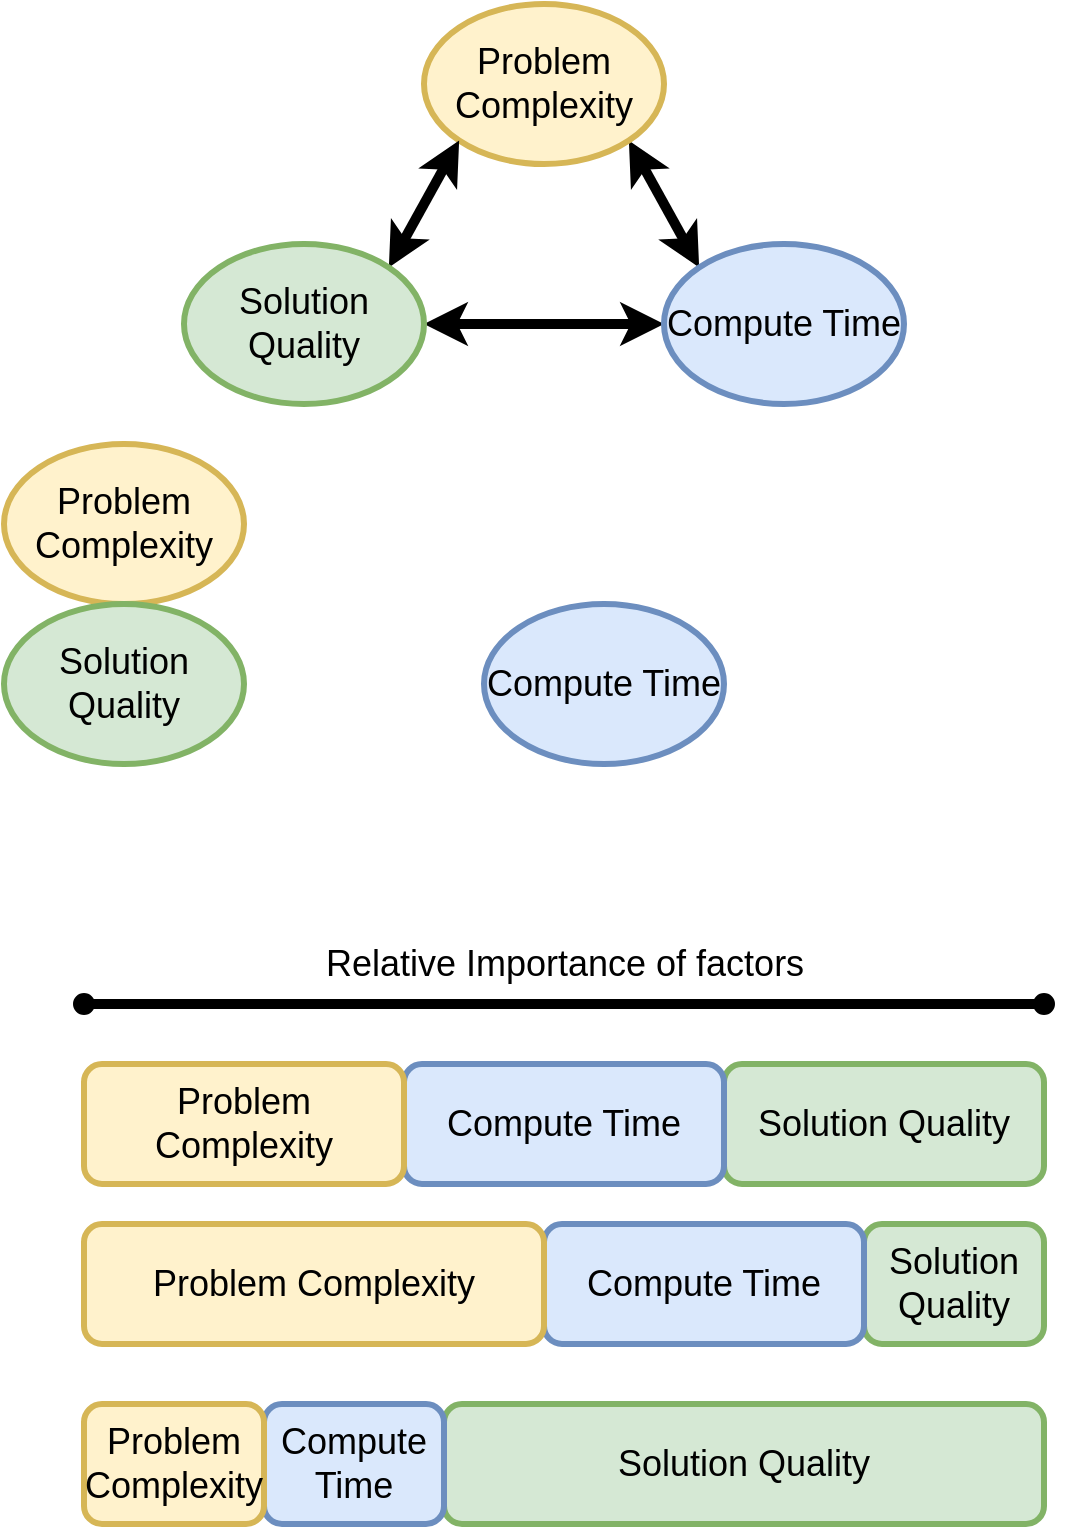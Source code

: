 <mxfile version="12.5.3" type="device"><diagram id="FE9CnSd9HVbCI2EhnQCh" name="Page-1"><mxGraphModel dx="1102" dy="851" grid="1" gridSize="10" guides="1" tooltips="1" connect="1" arrows="1" fold="1" page="1" pageScale="1" pageWidth="827" pageHeight="1169" math="0" shadow="0"><root><mxCell id="0"/><mxCell id="1" parent="0"/><mxCell id="6HLnn_Qn6sbLFKOf5WSl-3" value="" style="rounded=0;orthogonalLoop=1;jettySize=auto;html=1;strokeWidth=5;startArrow=classic;startFill=1;exitX=1;exitY=1;exitDx=0;exitDy=0;entryX=0;entryY=0;entryDx=0;entryDy=0;" edge="1" parent="1" source="6HLnn_Qn6sbLFKOf5WSl-1" target="6HLnn_Qn6sbLFKOf5WSl-2"><mxGeometry relative="1" as="geometry"/></mxCell><mxCell id="6HLnn_Qn6sbLFKOf5WSl-1" value="Problem Complexity" style="ellipse;whiteSpace=wrap;html=1;fontSize=18;fillColor=#fff2cc;strokeColor=#d6b656;strokeWidth=3;" vertex="1" parent="1"><mxGeometry x="250" y="180" width="120" height="80" as="geometry"/></mxCell><mxCell id="6HLnn_Qn6sbLFKOf5WSl-5" value="" style="rounded=0;orthogonalLoop=1;jettySize=auto;html=1;startArrow=classic;startFill=1;strokeWidth=5;" edge="1" parent="1" source="6HLnn_Qn6sbLFKOf5WSl-2" target="6HLnn_Qn6sbLFKOf5WSl-4"><mxGeometry relative="1" as="geometry"/></mxCell><mxCell id="6HLnn_Qn6sbLFKOf5WSl-2" value="Compute Time" style="ellipse;whiteSpace=wrap;html=1;fontSize=18;fillColor=#dae8fc;strokeColor=#6c8ebf;strokeWidth=3;" vertex="1" parent="1"><mxGeometry x="370" y="300" width="120" height="80" as="geometry"/></mxCell><mxCell id="6HLnn_Qn6sbLFKOf5WSl-7" style="rounded=0;orthogonalLoop=1;jettySize=auto;html=1;exitX=1;exitY=0;exitDx=0;exitDy=0;entryX=0;entryY=1;entryDx=0;entryDy=0;startArrow=classic;startFill=1;strokeWidth=5;" edge="1" parent="1" source="6HLnn_Qn6sbLFKOf5WSl-4" target="6HLnn_Qn6sbLFKOf5WSl-1"><mxGeometry relative="1" as="geometry"/></mxCell><mxCell id="6HLnn_Qn6sbLFKOf5WSl-4" value="Solution Quality" style="ellipse;whiteSpace=wrap;html=1;fontSize=18;fillColor=#d5e8d4;strokeColor=#82b366;strokeWidth=3;" vertex="1" parent="1"><mxGeometry x="130" y="300" width="120" height="80" as="geometry"/></mxCell><mxCell id="6HLnn_Qn6sbLFKOf5WSl-9" value="Problem Complexity" style="ellipse;whiteSpace=wrap;html=1;fontSize=18;fillColor=#fff2cc;strokeColor=#d6b656;strokeWidth=3;" vertex="1" parent="1"><mxGeometry x="40" y="400" width="120" height="80" as="geometry"/></mxCell><mxCell id="6HLnn_Qn6sbLFKOf5WSl-11" value="Compute Time" style="ellipse;whiteSpace=wrap;html=1;fontSize=18;fillColor=#dae8fc;strokeColor=#6c8ebf;strokeWidth=3;" vertex="1" parent="1"><mxGeometry x="280" y="480" width="120" height="80" as="geometry"/></mxCell><mxCell id="6HLnn_Qn6sbLFKOf5WSl-13" value="Solution Quality" style="ellipse;whiteSpace=wrap;html=1;fontSize=18;fillColor=#d5e8d4;strokeColor=#82b366;strokeWidth=3;" vertex="1" parent="1"><mxGeometry x="40" y="480" width="120" height="80" as="geometry"/></mxCell><mxCell id="6HLnn_Qn6sbLFKOf5WSl-14" value="Solution Quality" style="rounded=1;whiteSpace=wrap;html=1;strokeWidth=3;fontSize=18;fillColor=#d5e8d4;strokeColor=#82b366;" vertex="1" parent="1"><mxGeometry x="400" y="710" width="160" height="60" as="geometry"/></mxCell><mxCell id="6HLnn_Qn6sbLFKOf5WSl-15" value="Compute Time" style="rounded=1;whiteSpace=wrap;html=1;strokeWidth=3;fontSize=18;fillColor=#dae8fc;strokeColor=#6c8ebf;" vertex="1" parent="1"><mxGeometry x="240" y="710" width="160" height="60" as="geometry"/></mxCell><mxCell id="6HLnn_Qn6sbLFKOf5WSl-16" value="Problem Complexity" style="rounded=1;whiteSpace=wrap;html=1;strokeWidth=3;fontSize=18;fillColor=#fff2cc;strokeColor=#d6b656;" vertex="1" parent="1"><mxGeometry x="80" y="710" width="160" height="60" as="geometry"/></mxCell><mxCell id="6HLnn_Qn6sbLFKOf5WSl-17" value="" style="endArrow=oval;startArrow=oval;html=1;strokeWidth=5;fontSize=18;startFill=1;endFill=1;" edge="1" parent="1"><mxGeometry width="50" height="50" relative="1" as="geometry"><mxPoint x="80" y="680" as="sourcePoint"/><mxPoint x="560" y="680" as="targetPoint"/></mxGeometry></mxCell><mxCell id="6HLnn_Qn6sbLFKOf5WSl-18" value="Relative Importance of factors" style="text;html=1;align=center;verticalAlign=middle;resizable=0;points=[];labelBackgroundColor=#ffffff;fontSize=18;" vertex="1" connectable="0" parent="6HLnn_Qn6sbLFKOf5WSl-17"><mxGeometry x="0.071" y="1" relative="1" as="geometry"><mxPoint x="-17" y="-19" as="offset"/></mxGeometry></mxCell><mxCell id="6HLnn_Qn6sbLFKOf5WSl-22" value="Solution Quality" style="rounded=1;whiteSpace=wrap;html=1;strokeWidth=3;fontSize=18;fillColor=#d5e8d4;strokeColor=#82b366;" vertex="1" parent="1"><mxGeometry x="470" y="790" width="90" height="60" as="geometry"/></mxCell><mxCell id="6HLnn_Qn6sbLFKOf5WSl-23" value="Compute Time" style="rounded=1;whiteSpace=wrap;html=1;strokeWidth=3;fontSize=18;fillColor=#dae8fc;strokeColor=#6c8ebf;" vertex="1" parent="1"><mxGeometry x="310" y="790" width="160" height="60" as="geometry"/></mxCell><mxCell id="6HLnn_Qn6sbLFKOf5WSl-24" value="Problem Complexity" style="rounded=1;whiteSpace=wrap;html=1;strokeWidth=3;fontSize=18;fillColor=#fff2cc;strokeColor=#d6b656;" vertex="1" parent="1"><mxGeometry x="80" y="790" width="230" height="60" as="geometry"/></mxCell><mxCell id="6HLnn_Qn6sbLFKOf5WSl-25" value="Solution Quality" style="rounded=1;whiteSpace=wrap;html=1;strokeWidth=3;fontSize=18;fillColor=#d5e8d4;strokeColor=#82b366;" vertex="1" parent="1"><mxGeometry x="260" y="880" width="300" height="60" as="geometry"/></mxCell><mxCell id="6HLnn_Qn6sbLFKOf5WSl-26" value="Compute Time" style="rounded=1;whiteSpace=wrap;html=1;strokeWidth=3;fontSize=18;fillColor=#dae8fc;strokeColor=#6c8ebf;" vertex="1" parent="1"><mxGeometry x="170" y="880" width="90" height="60" as="geometry"/></mxCell><mxCell id="6HLnn_Qn6sbLFKOf5WSl-27" value="Problem Complexity" style="rounded=1;whiteSpace=wrap;html=1;strokeWidth=3;fontSize=18;fillColor=#fff2cc;strokeColor=#d6b656;" vertex="1" parent="1"><mxGeometry x="80" y="880" width="90" height="60" as="geometry"/></mxCell></root></mxGraphModel></diagram></mxfile>